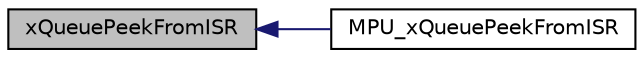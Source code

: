 digraph "xQueuePeekFromISR"
{
  edge [fontname="Helvetica",fontsize="10",labelfontname="Helvetica",labelfontsize="10"];
  node [fontname="Helvetica",fontsize="10",shape=record];
  rankdir="LR";
  Node44 [label="xQueuePeekFromISR",height=0.2,width=0.4,color="black", fillcolor="grey75", style="filled", fontcolor="black"];
  Node44 -> Node45 [dir="back",color="midnightblue",fontsize="10",style="solid",fontname="Helvetica"];
  Node45 [label="MPU_xQueuePeekFromISR",height=0.2,width=0.4,color="black", fillcolor="white", style="filled",URL="$mpu__wrappers_8c.html#a9aeb66abf9fe439c26ffebcde56017ea"];
}
